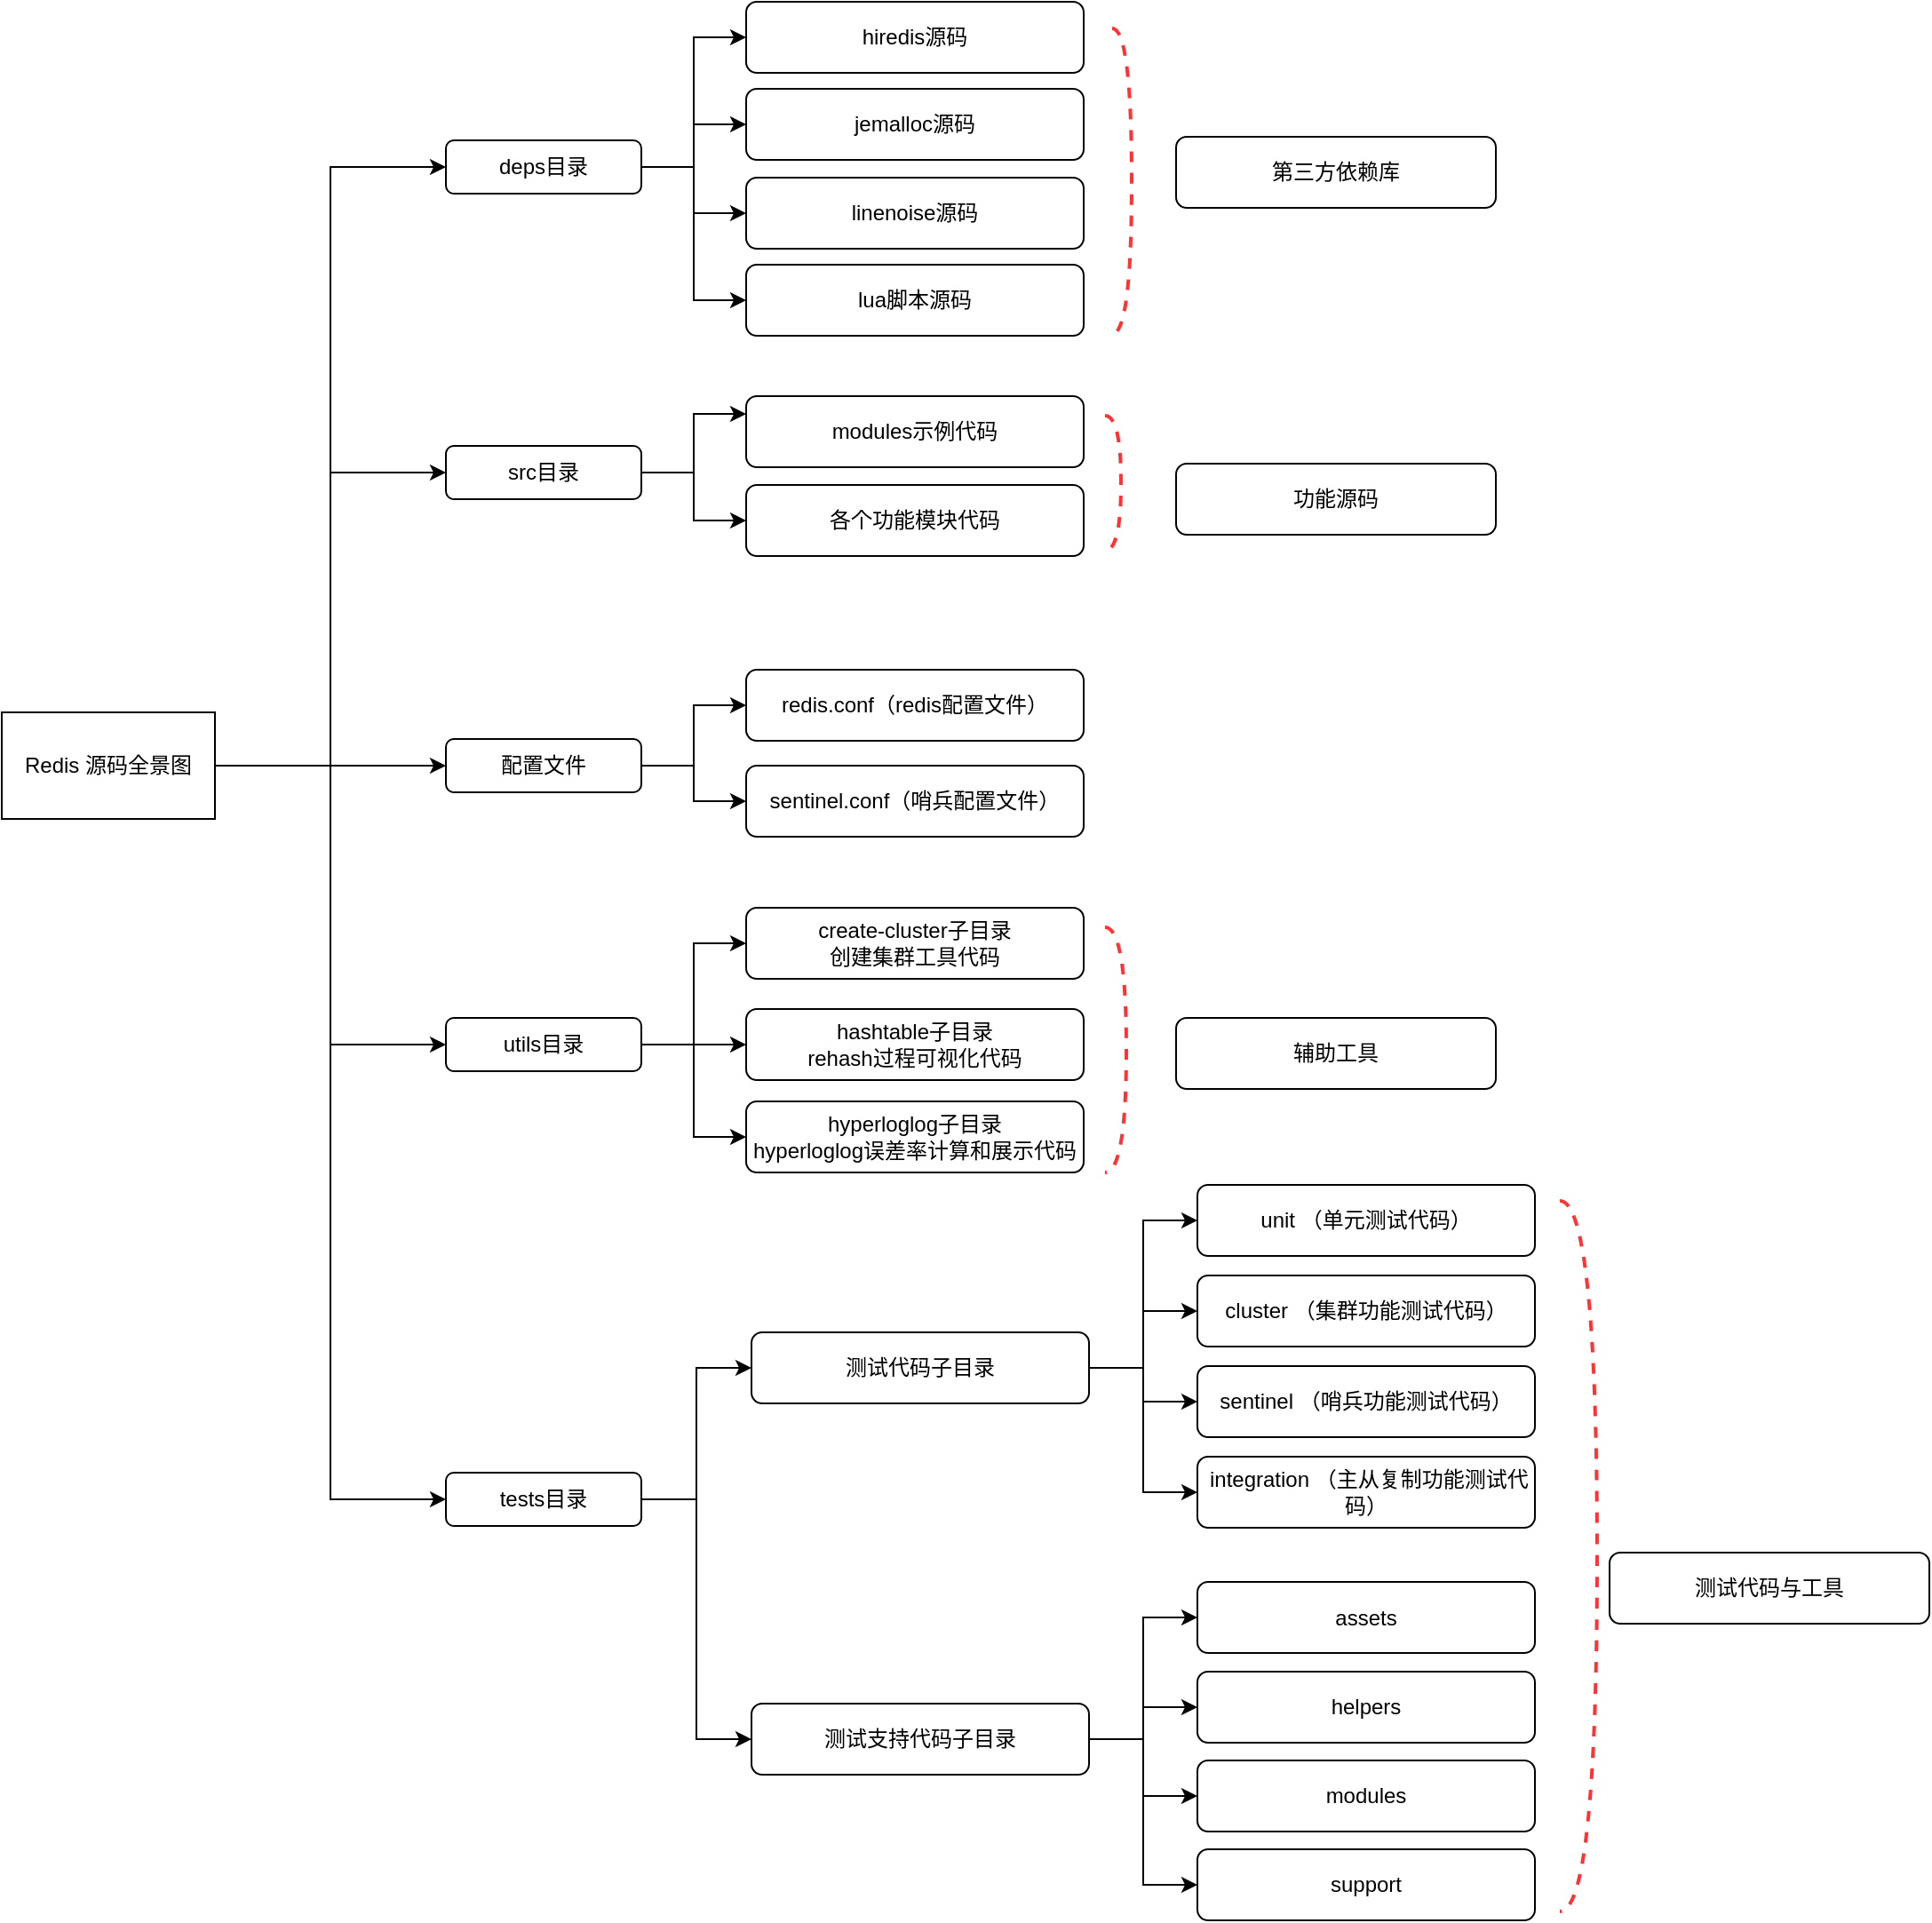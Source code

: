 <mxfile version="16.0.2" type="device"><diagram id="prtHgNgQTEPvFCAcTncT" name="Page-1"><mxGraphModel dx="1824" dy="1144" grid="0" gridSize="10" guides="1" tooltips="1" connect="1" arrows="1" fold="1" page="1" pageScale="1" pageWidth="827" pageHeight="1169" math="0" shadow="0"><root><mxCell id="0"/><mxCell id="1" parent="0"/><mxCell id="h0zg-hB0bWepwU6eBuZw-267" style="edgeStyle=orthogonalEdgeStyle;rounded=0;orthogonalLoop=1;jettySize=auto;html=1;entryX=0;entryY=0.5;entryDx=0;entryDy=0;" edge="1" parent="1" source="h0zg-hB0bWepwU6eBuZw-1" target="h0zg-hB0bWepwU6eBuZw-240"><mxGeometry relative="1" as="geometry"/></mxCell><mxCell id="h0zg-hB0bWepwU6eBuZw-268" style="edgeStyle=orthogonalEdgeStyle;rounded=0;orthogonalLoop=1;jettySize=auto;html=1;entryX=0;entryY=0.5;entryDx=0;entryDy=0;" edge="1" parent="1" source="h0zg-hB0bWepwU6eBuZw-1" target="h0zg-hB0bWepwU6eBuZw-241"><mxGeometry relative="1" as="geometry"/></mxCell><mxCell id="h0zg-hB0bWepwU6eBuZw-269" style="edgeStyle=orthogonalEdgeStyle;rounded=0;orthogonalLoop=1;jettySize=auto;html=1;" edge="1" parent="1" source="h0zg-hB0bWepwU6eBuZw-1" target="h0zg-hB0bWepwU6eBuZw-242"><mxGeometry relative="1" as="geometry"/></mxCell><mxCell id="h0zg-hB0bWepwU6eBuZw-270" style="edgeStyle=orthogonalEdgeStyle;rounded=0;orthogonalLoop=1;jettySize=auto;html=1;entryX=0;entryY=0.5;entryDx=0;entryDy=0;" edge="1" parent="1" source="h0zg-hB0bWepwU6eBuZw-1" target="h0zg-hB0bWepwU6eBuZw-28"><mxGeometry relative="1" as="geometry"/></mxCell><mxCell id="h0zg-hB0bWepwU6eBuZw-271" style="edgeStyle=orthogonalEdgeStyle;rounded=0;orthogonalLoop=1;jettySize=auto;html=1;entryX=0;entryY=0.5;entryDx=0;entryDy=0;" edge="1" parent="1" source="h0zg-hB0bWepwU6eBuZw-1" target="h0zg-hB0bWepwU6eBuZw-48"><mxGeometry relative="1" as="geometry"/></mxCell><mxCell id="h0zg-hB0bWepwU6eBuZw-1" value="Redis 源码全景图" style="whiteSpace=wrap;html=1;" vertex="1" parent="1"><mxGeometry x="39" y="448" width="120" height="60" as="geometry"/></mxCell><mxCell id="h0zg-hB0bWepwU6eBuZw-4" value="hiredis源码" style="rounded=1;whiteSpace=wrap;html=1;" vertex="1" parent="1"><mxGeometry x="458" y="48" width="190" height="40" as="geometry"/></mxCell><mxCell id="h0zg-hB0bWepwU6eBuZw-5" value="jemalloc源码" style="rounded=1;whiteSpace=wrap;html=1;" vertex="1" parent="1"><mxGeometry x="458" y="97" width="190" height="40" as="geometry"/></mxCell><mxCell id="h0zg-hB0bWepwU6eBuZw-6" value="linenoise源码" style="rounded=1;whiteSpace=wrap;html=1;" vertex="1" parent="1"><mxGeometry x="458" y="147" width="190" height="40" as="geometry"/></mxCell><mxCell id="h0zg-hB0bWepwU6eBuZw-7" value="lua脚本源码" style="rounded=1;whiteSpace=wrap;html=1;" vertex="1" parent="1"><mxGeometry x="458" y="196" width="190" height="40" as="geometry"/></mxCell><mxCell id="h0zg-hB0bWepwU6eBuZw-8" value="" style="shape=requiredInterface;html=1;verticalLabelPosition=bottom;dashed=1;strokeColor=#FF3333;strokeWidth=2;fillColor=none;fontColor=#FF3333;align=left;" vertex="1" parent="1"><mxGeometry x="664" y="63" width="11" height="172" as="geometry"/></mxCell><mxCell id="h0zg-hB0bWepwU6eBuZw-14" value="modules示例代码" style="rounded=1;whiteSpace=wrap;html=1;" vertex="1" parent="1"><mxGeometry x="458" y="270" width="190" height="40" as="geometry"/></mxCell><mxCell id="h0zg-hB0bWepwU6eBuZw-15" value="各个功能模块代码" style="rounded=1;whiteSpace=wrap;html=1;" vertex="1" parent="1"><mxGeometry x="458" y="320" width="190" height="40" as="geometry"/></mxCell><mxCell id="h0zg-hB0bWepwU6eBuZw-23" value="redis.conf（redis配置文件）" style="rounded=1;whiteSpace=wrap;html=1;" vertex="1" parent="1"><mxGeometry x="458" y="424" width="190" height="40" as="geometry"/></mxCell><mxCell id="h0zg-hB0bWepwU6eBuZw-25" value="sentinel.conf（哨兵配置文件）" style="rounded=1;whiteSpace=wrap;html=1;" vertex="1" parent="1"><mxGeometry x="458" y="478" width="190" height="40" as="geometry"/></mxCell><mxCell id="h0zg-hB0bWepwU6eBuZw-258" style="edgeStyle=orthogonalEdgeStyle;rounded=0;orthogonalLoop=1;jettySize=auto;html=1;entryX=0;entryY=0.5;entryDx=0;entryDy=0;" edge="1" parent="1" source="h0zg-hB0bWepwU6eBuZw-28" target="h0zg-hB0bWepwU6eBuZw-30"><mxGeometry relative="1" as="geometry"/></mxCell><mxCell id="h0zg-hB0bWepwU6eBuZw-259" style="edgeStyle=orthogonalEdgeStyle;rounded=0;orthogonalLoop=1;jettySize=auto;html=1;" edge="1" parent="1" source="h0zg-hB0bWepwU6eBuZw-28" target="h0zg-hB0bWepwU6eBuZw-36"><mxGeometry relative="1" as="geometry"/></mxCell><mxCell id="h0zg-hB0bWepwU6eBuZw-260" style="edgeStyle=orthogonalEdgeStyle;rounded=0;orthogonalLoop=1;jettySize=auto;html=1;entryX=0;entryY=0.5;entryDx=0;entryDy=0;" edge="1" parent="1" source="h0zg-hB0bWepwU6eBuZw-28" target="h0zg-hB0bWepwU6eBuZw-37"><mxGeometry relative="1" as="geometry"/></mxCell><mxCell id="h0zg-hB0bWepwU6eBuZw-28" value="utils目录" style="rounded=1;whiteSpace=wrap;html=1;" vertex="1" parent="1"><mxGeometry x="289" y="620" width="110" height="30" as="geometry"/></mxCell><mxCell id="h0zg-hB0bWepwU6eBuZw-30" value="create-cluster子目录&lt;br&gt;创建集群工具代码" style="rounded=1;whiteSpace=wrap;html=1;" vertex="1" parent="1"><mxGeometry x="458" y="558" width="190" height="40" as="geometry"/></mxCell><mxCell id="h0zg-hB0bWepwU6eBuZw-229" style="edgeStyle=orthogonalEdgeStyle;rounded=0;orthogonalLoop=1;jettySize=auto;html=1;entryX=0;entryY=0.5;entryDx=0;entryDy=0;" edge="1" parent="1" source="h0zg-hB0bWepwU6eBuZw-33" target="h0zg-hB0bWepwU6eBuZw-34"><mxGeometry relative="1" as="geometry"/></mxCell><mxCell id="h0zg-hB0bWepwU6eBuZw-230" style="edgeStyle=orthogonalEdgeStyle;rounded=0;orthogonalLoop=1;jettySize=auto;html=1;" edge="1" parent="1" source="h0zg-hB0bWepwU6eBuZw-33" target="h0zg-hB0bWepwU6eBuZw-46"><mxGeometry relative="1" as="geometry"/></mxCell><mxCell id="h0zg-hB0bWepwU6eBuZw-231" style="edgeStyle=orthogonalEdgeStyle;rounded=0;orthogonalLoop=1;jettySize=auto;html=1;entryX=0;entryY=0.5;entryDx=0;entryDy=0;" edge="1" parent="1" source="h0zg-hB0bWepwU6eBuZw-33" target="h0zg-hB0bWepwU6eBuZw-45"><mxGeometry relative="1" as="geometry"/></mxCell><mxCell id="h0zg-hB0bWepwU6eBuZw-232" style="edgeStyle=orthogonalEdgeStyle;rounded=0;orthogonalLoop=1;jettySize=auto;html=1;entryX=0;entryY=0.5;entryDx=0;entryDy=0;" edge="1" parent="1" source="h0zg-hB0bWepwU6eBuZw-33" target="h0zg-hB0bWepwU6eBuZw-47"><mxGeometry relative="1" as="geometry"/></mxCell><mxCell id="h0zg-hB0bWepwU6eBuZw-33" value="测试代码子目录" style="rounded=1;whiteSpace=wrap;html=1;" vertex="1" parent="1"><mxGeometry x="461" y="797" width="190" height="40" as="geometry"/></mxCell><mxCell id="h0zg-hB0bWepwU6eBuZw-34" value="unit （单元测试代码）" style="rounded=1;whiteSpace=wrap;html=1;" vertex="1" parent="1"><mxGeometry x="712" y="714" width="190" height="40" as="geometry"/></mxCell><mxCell id="h0zg-hB0bWepwU6eBuZw-36" value="hashtable子目录&lt;br&gt;rehash过程可视化代码" style="rounded=1;whiteSpace=wrap;html=1;" vertex="1" parent="1"><mxGeometry x="458" y="615" width="190" height="40" as="geometry"/></mxCell><mxCell id="h0zg-hB0bWepwU6eBuZw-37" value="hyperloglog子目录&lt;br&gt;hyperloglog误差率计算和展示代码" style="rounded=1;whiteSpace=wrap;html=1;" vertex="1" parent="1"><mxGeometry x="458" y="667" width="190" height="40" as="geometry"/></mxCell><mxCell id="h0zg-hB0bWepwU6eBuZw-45" value="sentinel （哨兵功能测试代码）" style="rounded=1;whiteSpace=wrap;html=1;" vertex="1" parent="1"><mxGeometry x="712" y="816" width="190" height="40" as="geometry"/></mxCell><mxCell id="h0zg-hB0bWepwU6eBuZw-46" value="cluster （集群功能测试代码）" style="rounded=1;whiteSpace=wrap;html=1;" vertex="1" parent="1"><mxGeometry x="712" y="765" width="190" height="40" as="geometry"/></mxCell><mxCell id="h0zg-hB0bWepwU6eBuZw-47" value="&amp;nbsp;integration （主从复制功能测试代码）" style="rounded=1;whiteSpace=wrap;html=1;" vertex="1" parent="1"><mxGeometry x="712" y="867" width="190" height="40" as="geometry"/></mxCell><mxCell id="h0zg-hB0bWepwU6eBuZw-261" style="edgeStyle=orthogonalEdgeStyle;rounded=0;orthogonalLoop=1;jettySize=auto;html=1;entryX=0;entryY=0.5;entryDx=0;entryDy=0;" edge="1" parent="1" source="h0zg-hB0bWepwU6eBuZw-48" target="h0zg-hB0bWepwU6eBuZw-33"><mxGeometry relative="1" as="geometry"/></mxCell><mxCell id="h0zg-hB0bWepwU6eBuZw-262" style="edgeStyle=orthogonalEdgeStyle;rounded=0;orthogonalLoop=1;jettySize=auto;html=1;entryX=0;entryY=0.5;entryDx=0;entryDy=0;" edge="1" parent="1" source="h0zg-hB0bWepwU6eBuZw-48" target="h0zg-hB0bWepwU6eBuZw-49"><mxGeometry relative="1" as="geometry"/></mxCell><mxCell id="h0zg-hB0bWepwU6eBuZw-48" value="tests目录" style="rounded=1;whiteSpace=wrap;html=1;" vertex="1" parent="1"><mxGeometry x="289" y="876" width="110" height="30" as="geometry"/></mxCell><mxCell id="h0zg-hB0bWepwU6eBuZw-263" style="edgeStyle=orthogonalEdgeStyle;rounded=0;orthogonalLoop=1;jettySize=auto;html=1;entryX=0;entryY=0.5;entryDx=0;entryDy=0;" edge="1" parent="1" source="h0zg-hB0bWepwU6eBuZw-49" target="h0zg-hB0bWepwU6eBuZw-55"><mxGeometry relative="1" as="geometry"/></mxCell><mxCell id="h0zg-hB0bWepwU6eBuZw-264" style="edgeStyle=orthogonalEdgeStyle;rounded=0;orthogonalLoop=1;jettySize=auto;html=1;entryX=0;entryY=0.5;entryDx=0;entryDy=0;" edge="1" parent="1" source="h0zg-hB0bWepwU6eBuZw-49" target="h0zg-hB0bWepwU6eBuZw-57"><mxGeometry relative="1" as="geometry"/></mxCell><mxCell id="h0zg-hB0bWepwU6eBuZw-265" style="edgeStyle=orthogonalEdgeStyle;rounded=0;orthogonalLoop=1;jettySize=auto;html=1;entryX=0;entryY=0.5;entryDx=0;entryDy=0;" edge="1" parent="1" source="h0zg-hB0bWepwU6eBuZw-49" target="h0zg-hB0bWepwU6eBuZw-58"><mxGeometry relative="1" as="geometry"/></mxCell><mxCell id="h0zg-hB0bWepwU6eBuZw-266" style="edgeStyle=orthogonalEdgeStyle;rounded=0;orthogonalLoop=1;jettySize=auto;html=1;entryX=0;entryY=0.5;entryDx=0;entryDy=0;" edge="1" parent="1" source="h0zg-hB0bWepwU6eBuZw-49" target="h0zg-hB0bWepwU6eBuZw-59"><mxGeometry relative="1" as="geometry"/></mxCell><mxCell id="h0zg-hB0bWepwU6eBuZw-49" value="测试支持代码子目录" style="rounded=1;whiteSpace=wrap;html=1;" vertex="1" parent="1"><mxGeometry x="461" y="1006" width="190" height="40" as="geometry"/></mxCell><mxCell id="h0zg-hB0bWepwU6eBuZw-55" value="assets" style="rounded=1;whiteSpace=wrap;html=1;" vertex="1" parent="1"><mxGeometry x="712" y="937.5" width="190" height="40" as="geometry"/></mxCell><mxCell id="h0zg-hB0bWepwU6eBuZw-57" value="helpers" style="rounded=1;whiteSpace=wrap;html=1;" vertex="1" parent="1"><mxGeometry x="712" y="988" width="190" height="40" as="geometry"/></mxCell><mxCell id="h0zg-hB0bWepwU6eBuZw-58" value="modules" style="rounded=1;whiteSpace=wrap;html=1;" vertex="1" parent="1"><mxGeometry x="712" y="1038" width="190" height="40" as="geometry"/></mxCell><mxCell id="h0zg-hB0bWepwU6eBuZw-59" value="support" style="rounded=1;whiteSpace=wrap;html=1;" vertex="1" parent="1"><mxGeometry x="712" y="1088" width="190" height="40" as="geometry"/></mxCell><mxCell id="h0zg-hB0bWepwU6eBuZw-63" value="" style="shape=requiredInterface;html=1;verticalLabelPosition=bottom;dashed=1;strokeColor=#FF3333;strokeWidth=2;fillColor=none;fontColor=#FF3333;align=left;" vertex="1" parent="1"><mxGeometry x="660" y="281" width="9" height="76" as="geometry"/></mxCell><mxCell id="h0zg-hB0bWepwU6eBuZw-64" value="" style="shape=requiredInterface;html=1;verticalLabelPosition=bottom;dashed=1;strokeColor=#FF3333;strokeWidth=2;fillColor=none;fontColor=#FF3333;align=left;" vertex="1" parent="1"><mxGeometry x="660" y="569" width="12" height="138" as="geometry"/></mxCell><mxCell id="h0zg-hB0bWepwU6eBuZw-65" value="" style="shape=requiredInterface;html=1;verticalLabelPosition=bottom;dashed=1;strokeColor=#FF3333;strokeWidth=2;fillColor=none;fontColor=#FF3333;align=left;" vertex="1" parent="1"><mxGeometry x="916" y="723" width="21" height="400" as="geometry"/></mxCell><mxCell id="h0zg-hB0bWepwU6eBuZw-178" value="测试代码与工具" style="rounded=1;whiteSpace=wrap;html=1;" vertex="1" parent="1"><mxGeometry x="944" y="921" width="180" height="40" as="geometry"/></mxCell><mxCell id="h0zg-hB0bWepwU6eBuZw-179" value="辅助工具" style="rounded=1;whiteSpace=wrap;html=1;" vertex="1" parent="1"><mxGeometry x="700" y="620" width="180" height="40" as="geometry"/></mxCell><mxCell id="h0zg-hB0bWepwU6eBuZw-180" value="功能源码" style="rounded=1;whiteSpace=wrap;html=1;" vertex="1" parent="1"><mxGeometry x="700" y="308" width="180" height="40" as="geometry"/></mxCell><mxCell id="h0zg-hB0bWepwU6eBuZw-181" value="第三方依赖库" style="rounded=1;whiteSpace=wrap;html=1;" vertex="1" parent="1"><mxGeometry x="700" y="124" width="180" height="40" as="geometry"/></mxCell><mxCell id="h0zg-hB0bWepwU6eBuZw-250" style="edgeStyle=orthogonalEdgeStyle;rounded=0;orthogonalLoop=1;jettySize=auto;html=1;entryX=0;entryY=0.5;entryDx=0;entryDy=0;" edge="1" parent="1" source="h0zg-hB0bWepwU6eBuZw-240" target="h0zg-hB0bWepwU6eBuZw-4"><mxGeometry relative="1" as="geometry"/></mxCell><mxCell id="h0zg-hB0bWepwU6eBuZw-251" style="edgeStyle=orthogonalEdgeStyle;rounded=0;orthogonalLoop=1;jettySize=auto;html=1;" edge="1" parent="1" source="h0zg-hB0bWepwU6eBuZw-240" target="h0zg-hB0bWepwU6eBuZw-5"><mxGeometry relative="1" as="geometry"/></mxCell><mxCell id="h0zg-hB0bWepwU6eBuZw-252" style="edgeStyle=orthogonalEdgeStyle;rounded=0;orthogonalLoop=1;jettySize=auto;html=1;" edge="1" parent="1" source="h0zg-hB0bWepwU6eBuZw-240" target="h0zg-hB0bWepwU6eBuZw-6"><mxGeometry relative="1" as="geometry"/></mxCell><mxCell id="h0zg-hB0bWepwU6eBuZw-253" style="edgeStyle=orthogonalEdgeStyle;rounded=0;orthogonalLoop=1;jettySize=auto;html=1;entryX=0;entryY=0.5;entryDx=0;entryDy=0;" edge="1" parent="1" source="h0zg-hB0bWepwU6eBuZw-240" target="h0zg-hB0bWepwU6eBuZw-7"><mxGeometry relative="1" as="geometry"/></mxCell><mxCell id="h0zg-hB0bWepwU6eBuZw-240" value="deps目录" style="rounded=1;whiteSpace=wrap;html=1;" vertex="1" parent="1"><mxGeometry x="289" y="126" width="110" height="30" as="geometry"/></mxCell><mxCell id="h0zg-hB0bWepwU6eBuZw-254" style="edgeStyle=orthogonalEdgeStyle;rounded=0;orthogonalLoop=1;jettySize=auto;html=1;entryX=0;entryY=0.25;entryDx=0;entryDy=0;" edge="1" parent="1" source="h0zg-hB0bWepwU6eBuZw-241" target="h0zg-hB0bWepwU6eBuZw-14"><mxGeometry relative="1" as="geometry"/></mxCell><mxCell id="h0zg-hB0bWepwU6eBuZw-255" style="edgeStyle=orthogonalEdgeStyle;rounded=0;orthogonalLoop=1;jettySize=auto;html=1;entryX=0;entryY=0.5;entryDx=0;entryDy=0;" edge="1" parent="1" source="h0zg-hB0bWepwU6eBuZw-241" target="h0zg-hB0bWepwU6eBuZw-15"><mxGeometry relative="1" as="geometry"/></mxCell><mxCell id="h0zg-hB0bWepwU6eBuZw-241" value="src目录" style="rounded=1;whiteSpace=wrap;html=1;" vertex="1" parent="1"><mxGeometry x="289" y="298" width="110" height="30" as="geometry"/></mxCell><mxCell id="h0zg-hB0bWepwU6eBuZw-256" style="edgeStyle=orthogonalEdgeStyle;rounded=0;orthogonalLoop=1;jettySize=auto;html=1;entryX=0;entryY=0.5;entryDx=0;entryDy=0;" edge="1" parent="1" source="h0zg-hB0bWepwU6eBuZw-242" target="h0zg-hB0bWepwU6eBuZw-23"><mxGeometry relative="1" as="geometry"/></mxCell><mxCell id="h0zg-hB0bWepwU6eBuZw-257" style="edgeStyle=orthogonalEdgeStyle;rounded=0;orthogonalLoop=1;jettySize=auto;html=1;entryX=0;entryY=0.5;entryDx=0;entryDy=0;" edge="1" parent="1" source="h0zg-hB0bWepwU6eBuZw-242" target="h0zg-hB0bWepwU6eBuZw-25"><mxGeometry relative="1" as="geometry"/></mxCell><mxCell id="h0zg-hB0bWepwU6eBuZw-242" value="配置文件" style="rounded=1;whiteSpace=wrap;html=1;" vertex="1" parent="1"><mxGeometry x="289" y="463" width="110" height="30" as="geometry"/></mxCell></root></mxGraphModel></diagram></mxfile>